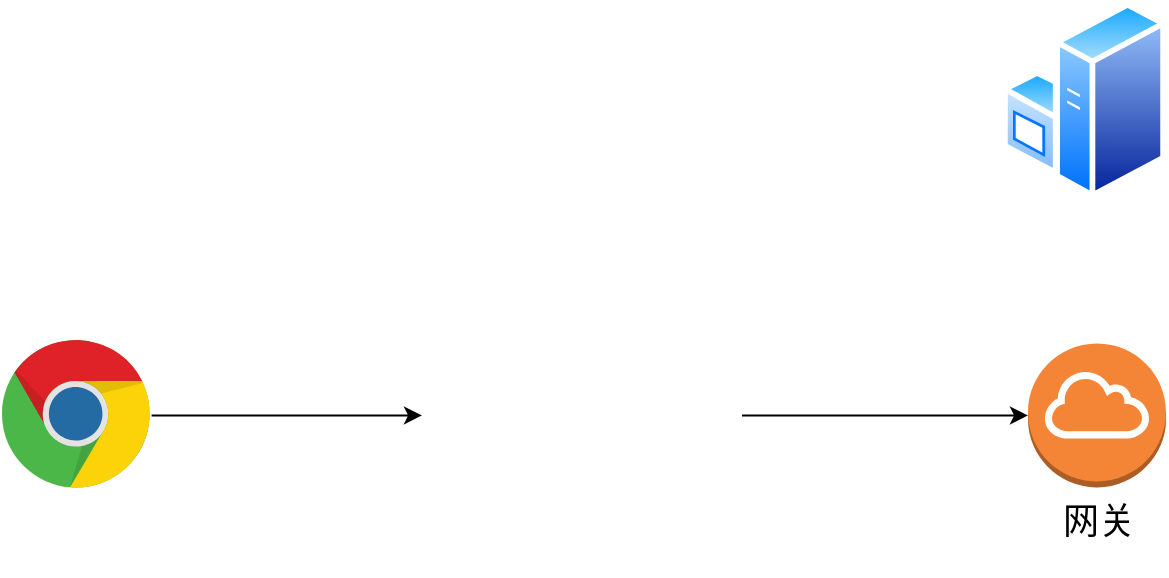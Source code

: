 <mxfile version="21.6.1" type="github">
  <diagram name="第 1 页" id="wK6O6a758giZ7C3pt04U">
    <mxGraphModel dx="996" dy="549" grid="1" gridSize="10" guides="1" tooltips="1" connect="1" arrows="1" fold="1" page="1" pageScale="1" pageWidth="827" pageHeight="1169" math="0" shadow="0">
      <root>
        <mxCell id="0" />
        <mxCell id="1" parent="0" />
        <mxCell id="IBz6Vk_99fapzMdTzn-f-8" style="edgeStyle=orthogonalEdgeStyle;rounded=0;orthogonalLoop=1;jettySize=auto;html=1;" edge="1" parent="1" source="IBz6Vk_99fapzMdTzn-f-1" target="IBz6Vk_99fapzMdTzn-f-7">
          <mxGeometry relative="1" as="geometry" />
        </mxCell>
        <mxCell id="IBz6Vk_99fapzMdTzn-f-1" value="" style="dashed=0;outlineConnect=0;html=1;align=center;labelPosition=center;verticalLabelPosition=bottom;verticalAlign=top;shape=mxgraph.weblogos.chrome" vertex="1" parent="1">
          <mxGeometry x="60" y="680" width="74.8" height="75.4" as="geometry" />
        </mxCell>
        <mxCell id="IBz6Vk_99fapzMdTzn-f-3" value="" style="image;aspect=fixed;perimeter=ellipsePerimeter;html=1;align=center;shadow=0;dashed=0;spacingTop=3;image=img/lib/active_directory/windows_server.svg;" vertex="1" parent="1">
          <mxGeometry x="560" y="510" width="82" height="100" as="geometry" />
        </mxCell>
        <mxCell id="IBz6Vk_99fapzMdTzn-f-4" value="网关" style="outlineConnect=0;dashed=0;verticalLabelPosition=bottom;verticalAlign=top;align=center;html=1;shape=mxgraph.aws3.internet_gateway;fillColor=#F58536;gradientColor=none;fontSize=18;" vertex="1" parent="1">
          <mxGeometry x="573" y="681.7" width="69" height="72" as="geometry" />
        </mxCell>
        <mxCell id="IBz6Vk_99fapzMdTzn-f-9" style="edgeStyle=orthogonalEdgeStyle;rounded=0;orthogonalLoop=1;jettySize=auto;html=1;" edge="1" parent="1" source="IBz6Vk_99fapzMdTzn-f-7" target="IBz6Vk_99fapzMdTzn-f-4">
          <mxGeometry relative="1" as="geometry" />
        </mxCell>
        <mxCell id="IBz6Vk_99fapzMdTzn-f-7" value="" style="shape=image;imageAspect=0;aspect=fixed;verticalLabelPosition=bottom;verticalAlign=top;image=https://ts3.cn.mm.bing.net/th?id=OIP.OVym7hPX6uunrO9CFpQpEwHaEB&amp;w=80&amp;h=80&amp;o=6&amp;dpr=2&amp;pid=5.1;" vertex="1" parent="1">
          <mxGeometry x="270" y="637.7" width="160" height="160" as="geometry" />
        </mxCell>
      </root>
    </mxGraphModel>
  </diagram>
</mxfile>
